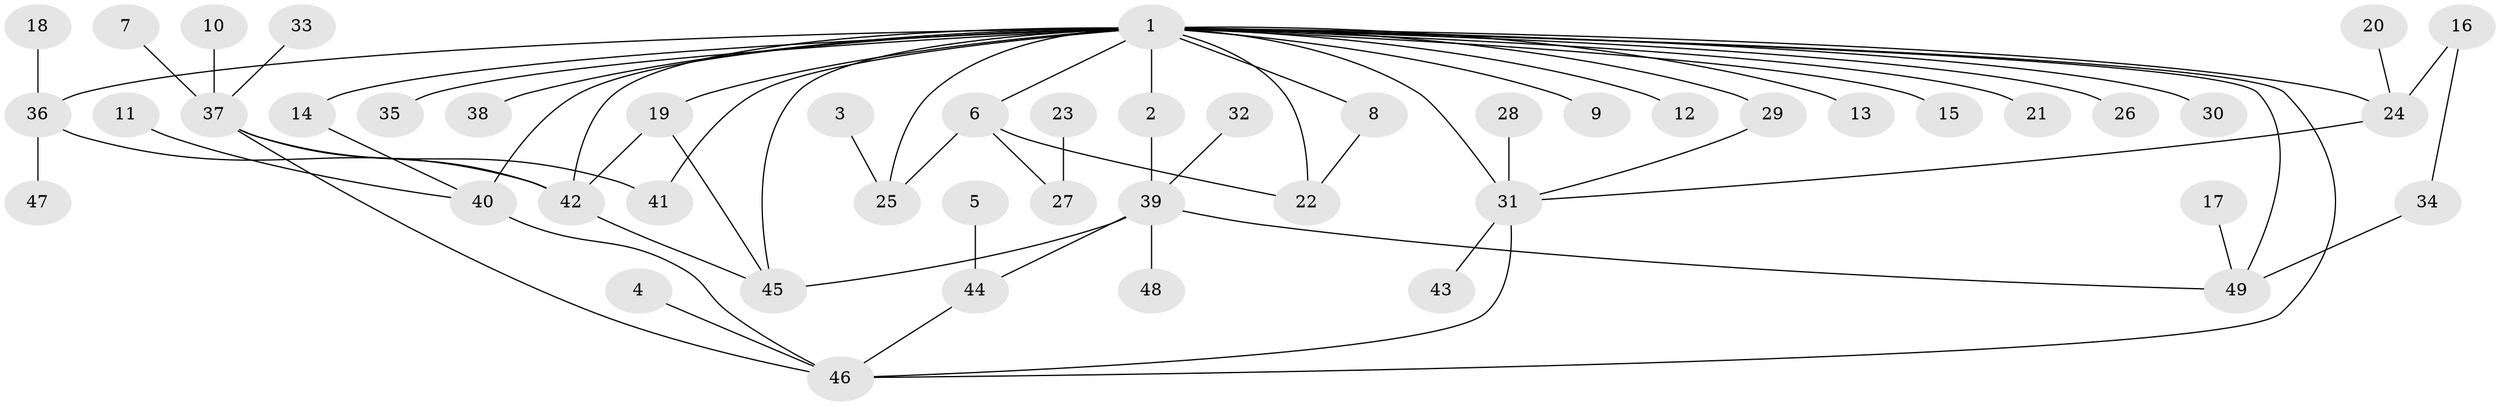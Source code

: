 // original degree distribution, {8: 0.041237113402061855, 29: 0.010309278350515464, 5: 0.061855670103092786, 3: 0.1134020618556701, 4: 0.07216494845360824, 2: 0.1958762886597938, 1: 0.4845360824742268, 6: 0.010309278350515464, 7: 0.010309278350515464}
// Generated by graph-tools (version 1.1) at 2025/25/03/09/25 03:25:57]
// undirected, 49 vertices, 66 edges
graph export_dot {
graph [start="1"]
  node [color=gray90,style=filled];
  1;
  2;
  3;
  4;
  5;
  6;
  7;
  8;
  9;
  10;
  11;
  12;
  13;
  14;
  15;
  16;
  17;
  18;
  19;
  20;
  21;
  22;
  23;
  24;
  25;
  26;
  27;
  28;
  29;
  30;
  31;
  32;
  33;
  34;
  35;
  36;
  37;
  38;
  39;
  40;
  41;
  42;
  43;
  44;
  45;
  46;
  47;
  48;
  49;
  1 -- 2 [weight=1.0];
  1 -- 6 [weight=2.0];
  1 -- 8 [weight=1.0];
  1 -- 9 [weight=1.0];
  1 -- 12 [weight=1.0];
  1 -- 13 [weight=1.0];
  1 -- 14 [weight=1.0];
  1 -- 15 [weight=1.0];
  1 -- 19 [weight=1.0];
  1 -- 21 [weight=1.0];
  1 -- 22 [weight=1.0];
  1 -- 24 [weight=1.0];
  1 -- 25 [weight=1.0];
  1 -- 26 [weight=1.0];
  1 -- 29 [weight=1.0];
  1 -- 30 [weight=2.0];
  1 -- 31 [weight=1.0];
  1 -- 35 [weight=3.0];
  1 -- 36 [weight=1.0];
  1 -- 38 [weight=1.0];
  1 -- 40 [weight=1.0];
  1 -- 41 [weight=2.0];
  1 -- 42 [weight=1.0];
  1 -- 45 [weight=2.0];
  1 -- 46 [weight=2.0];
  1 -- 49 [weight=1.0];
  2 -- 39 [weight=1.0];
  3 -- 25 [weight=1.0];
  4 -- 46 [weight=1.0];
  5 -- 44 [weight=1.0];
  6 -- 22 [weight=1.0];
  6 -- 25 [weight=1.0];
  6 -- 27 [weight=1.0];
  7 -- 37 [weight=1.0];
  8 -- 22 [weight=1.0];
  10 -- 37 [weight=1.0];
  11 -- 40 [weight=1.0];
  14 -- 40 [weight=1.0];
  16 -- 24 [weight=1.0];
  16 -- 34 [weight=1.0];
  17 -- 49 [weight=1.0];
  18 -- 36 [weight=1.0];
  19 -- 42 [weight=1.0];
  19 -- 45 [weight=1.0];
  20 -- 24 [weight=1.0];
  23 -- 27 [weight=1.0];
  24 -- 31 [weight=1.0];
  28 -- 31 [weight=1.0];
  29 -- 31 [weight=1.0];
  31 -- 43 [weight=1.0];
  31 -- 46 [weight=1.0];
  32 -- 39 [weight=1.0];
  33 -- 37 [weight=1.0];
  34 -- 49 [weight=1.0];
  36 -- 42 [weight=1.0];
  36 -- 47 [weight=1.0];
  37 -- 41 [weight=1.0];
  37 -- 42 [weight=1.0];
  37 -- 46 [weight=1.0];
  39 -- 44 [weight=1.0];
  39 -- 45 [weight=1.0];
  39 -- 48 [weight=1.0];
  39 -- 49 [weight=1.0];
  40 -- 46 [weight=2.0];
  42 -- 45 [weight=1.0];
  44 -- 46 [weight=1.0];
}
